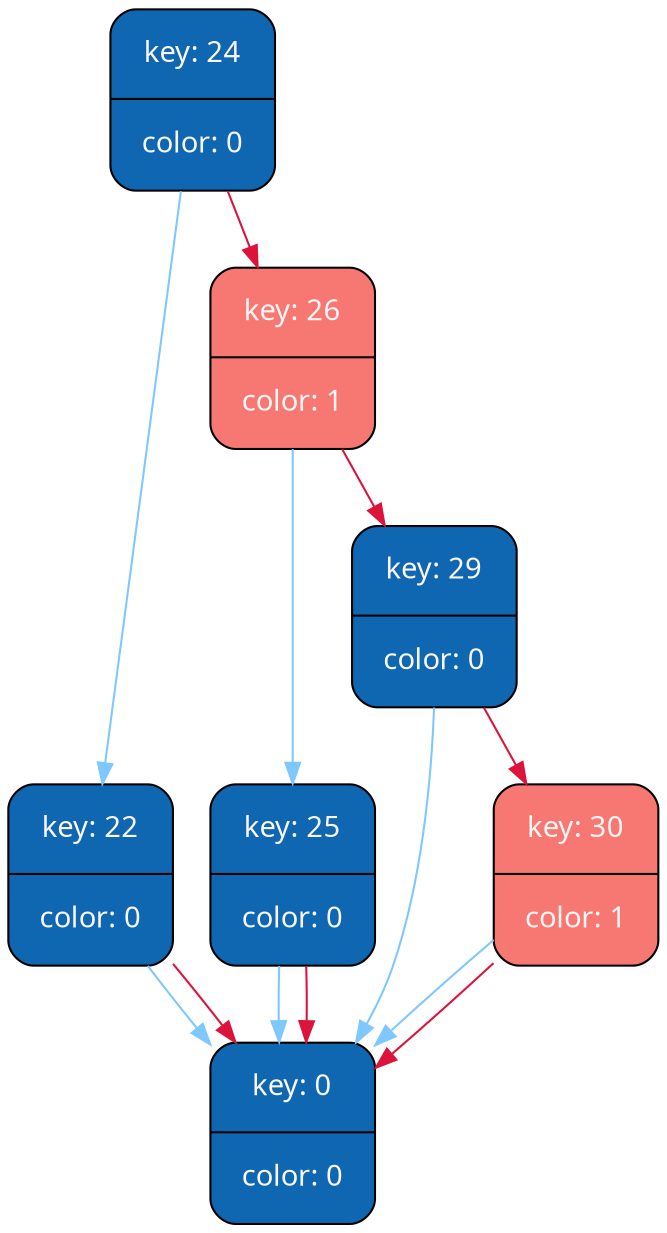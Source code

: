 digraph   
{
rankdir = ""
splines = "true"

node0x604000001190 [shape      = "Mrecord", width = 1.1, height = 1.21,  fillcolor   = "#0F67B1", style = "filled", fontcolor= " #FAF6F4", fontname = "Calibri", color = "0", label = "{key: 24| color: 0}"]
node0x604000001190 -> node0x604000001150 [color = "#7FC7FF", style = "", constraint = true, fillcolor = "#7FC7FF",   fontcolor = "", fontname = "Calibri", label = ""];
node0x604000001150 [shape      = "Mrecord", width = 1.1, height = 1.21,  fillcolor   = "#0F67B1", style = "filled", fontcolor= " #FAF6F4", fontname = "Calibri", color = "0", label = "{key: 22| color: 0}"]
node0x604000001150 -> node0x604000000e10 [color = "#7FC7FF", style = "", constraint = true, fillcolor = "#7FC7FF",   fontcolor = "", fontname = "Calibri", label = ""];
node0x604000000e10 [shape      = "Mrecord", width = 1.1, height = 1.21,  fillcolor   = "#0F67B1", style = "filled", fontcolor= " #FAF6F4", fontname = "Calibri", color = "0", label = "{key: 0| color: 0}"]
node0x604000001150 -> node0x604000000e10 [color = "#DC143C", style = "", constraint = true, fillcolor = "#DC143C",   fontcolor = "", fontname = "Calibri", label = ""];
node0x604000000e10 [shape      = "Mrecord", width = 1.1, height = 1.21,  fillcolor   = "#0F67B1", style = "filled", fontcolor= " #FAF6F4", fontname = "Calibri", color = "0", label = "{key: 0| color: 0}"]
node0x604000001190 -> node0x604000001210 [color = "#DC143C", style = "", constraint = true, fillcolor = "#DC143C",   fontcolor = "", fontname = "Calibri", label = ""];
node0x604000001210 [shape      = "Mrecord", width = 1.1, height = 1.21,  fillcolor   = "#F77772", style = "filled", fontcolor= " #FAF6F4", fontname = "Calibri", color = "1", label = "{key: 26| color: 1}"]
node0x604000001210 -> node0x6040000011d0 [color = "#7FC7FF", style = "", constraint = true, fillcolor = "#7FC7FF",   fontcolor = "", fontname = "Calibri", label = ""];
node0x6040000011d0 [shape      = "Mrecord", width = 1.1, height = 1.21,  fillcolor   = "#0F67B1", style = "filled", fontcolor= " #FAF6F4", fontname = "Calibri", color = "0", label = "{key: 25| color: 0}"]
node0x6040000011d0 -> node0x604000000e10 [color = "#7FC7FF", style = "", constraint = true, fillcolor = "#7FC7FF",   fontcolor = "", fontname = "Calibri", label = ""];
node0x604000000e10 [shape      = "Mrecord", width = 1.1, height = 1.21,  fillcolor   = "#0F67B1", style = "filled", fontcolor= " #FAF6F4", fontname = "Calibri", color = "0", label = "{key: 0| color: 0}"]
node0x6040000011d0 -> node0x604000000e10 [color = "#DC143C", style = "", constraint = true, fillcolor = "#DC143C",   fontcolor = "", fontname = "Calibri", label = ""];
node0x604000000e10 [shape      = "Mrecord", width = 1.1, height = 1.21,  fillcolor   = "#0F67B1", style = "filled", fontcolor= " #FAF6F4", fontname = "Calibri", color = "0", label = "{key: 0| color: 0}"]
node0x604000001210 -> node0x604000001250 [color = "#DC143C", style = "", constraint = true, fillcolor = "#DC143C",   fontcolor = "", fontname = "Calibri", label = ""];
node0x604000001250 [shape      = "Mrecord", width = 1.1, height = 1.21,  fillcolor   = "#0F67B1", style = "filled", fontcolor= " #FAF6F4", fontname = "Calibri", color = "0", label = "{key: 29| color: 0}"]
node0x604000001250 -> node0x604000000e10 [color = "#7FC7FF", style = "", constraint = true, fillcolor = "#7FC7FF",   fontcolor = "", fontname = "Calibri", label = ""];
node0x604000000e10 [shape      = "Mrecord", width = 1.1, height = 1.21,  fillcolor   = "#0F67B1", style = "filled", fontcolor= " #FAF6F4", fontname = "Calibri", color = "0", label = "{key: 0| color: 0}"]
node0x604000001250 -> node0x604000001290 [color = "#DC143C", style = "", constraint = true, fillcolor = "#DC143C",   fontcolor = "", fontname = "Calibri", label = ""];
node0x604000001290 [shape      = "Mrecord", width = 1.1, height = 1.21,  fillcolor   = "#F77772", style = "filled", fontcolor= " #FAF6F4", fontname = "Calibri", color = "1", label = "{key: 30| color: 1}"]
node0x604000001290 -> node0x604000000e10 [color = "#7FC7FF", style = "", constraint = true, fillcolor = "#7FC7FF",   fontcolor = "", fontname = "Calibri", label = ""];
node0x604000000e10 [shape      = "Mrecord", width = 1.1, height = 1.21,  fillcolor   = "#0F67B1", style = "filled", fontcolor= " #FAF6F4", fontname = "Calibri", color = "0", label = "{key: 0| color: 0}"]
node0x604000001290 -> node0x604000000e10 [color = "#DC143C", style = "", constraint = true, fillcolor = "#DC143C",   fontcolor = "", fontname = "Calibri", label = ""];
node0x604000000e10 [shape      = "Mrecord", width = 1.1, height = 1.21,  fillcolor   = "#0F67B1", style = "filled", fontcolor= " #FAF6F4", fontname = "Calibri", color = "0", label = "{key: 0| color: 0}"]
}
